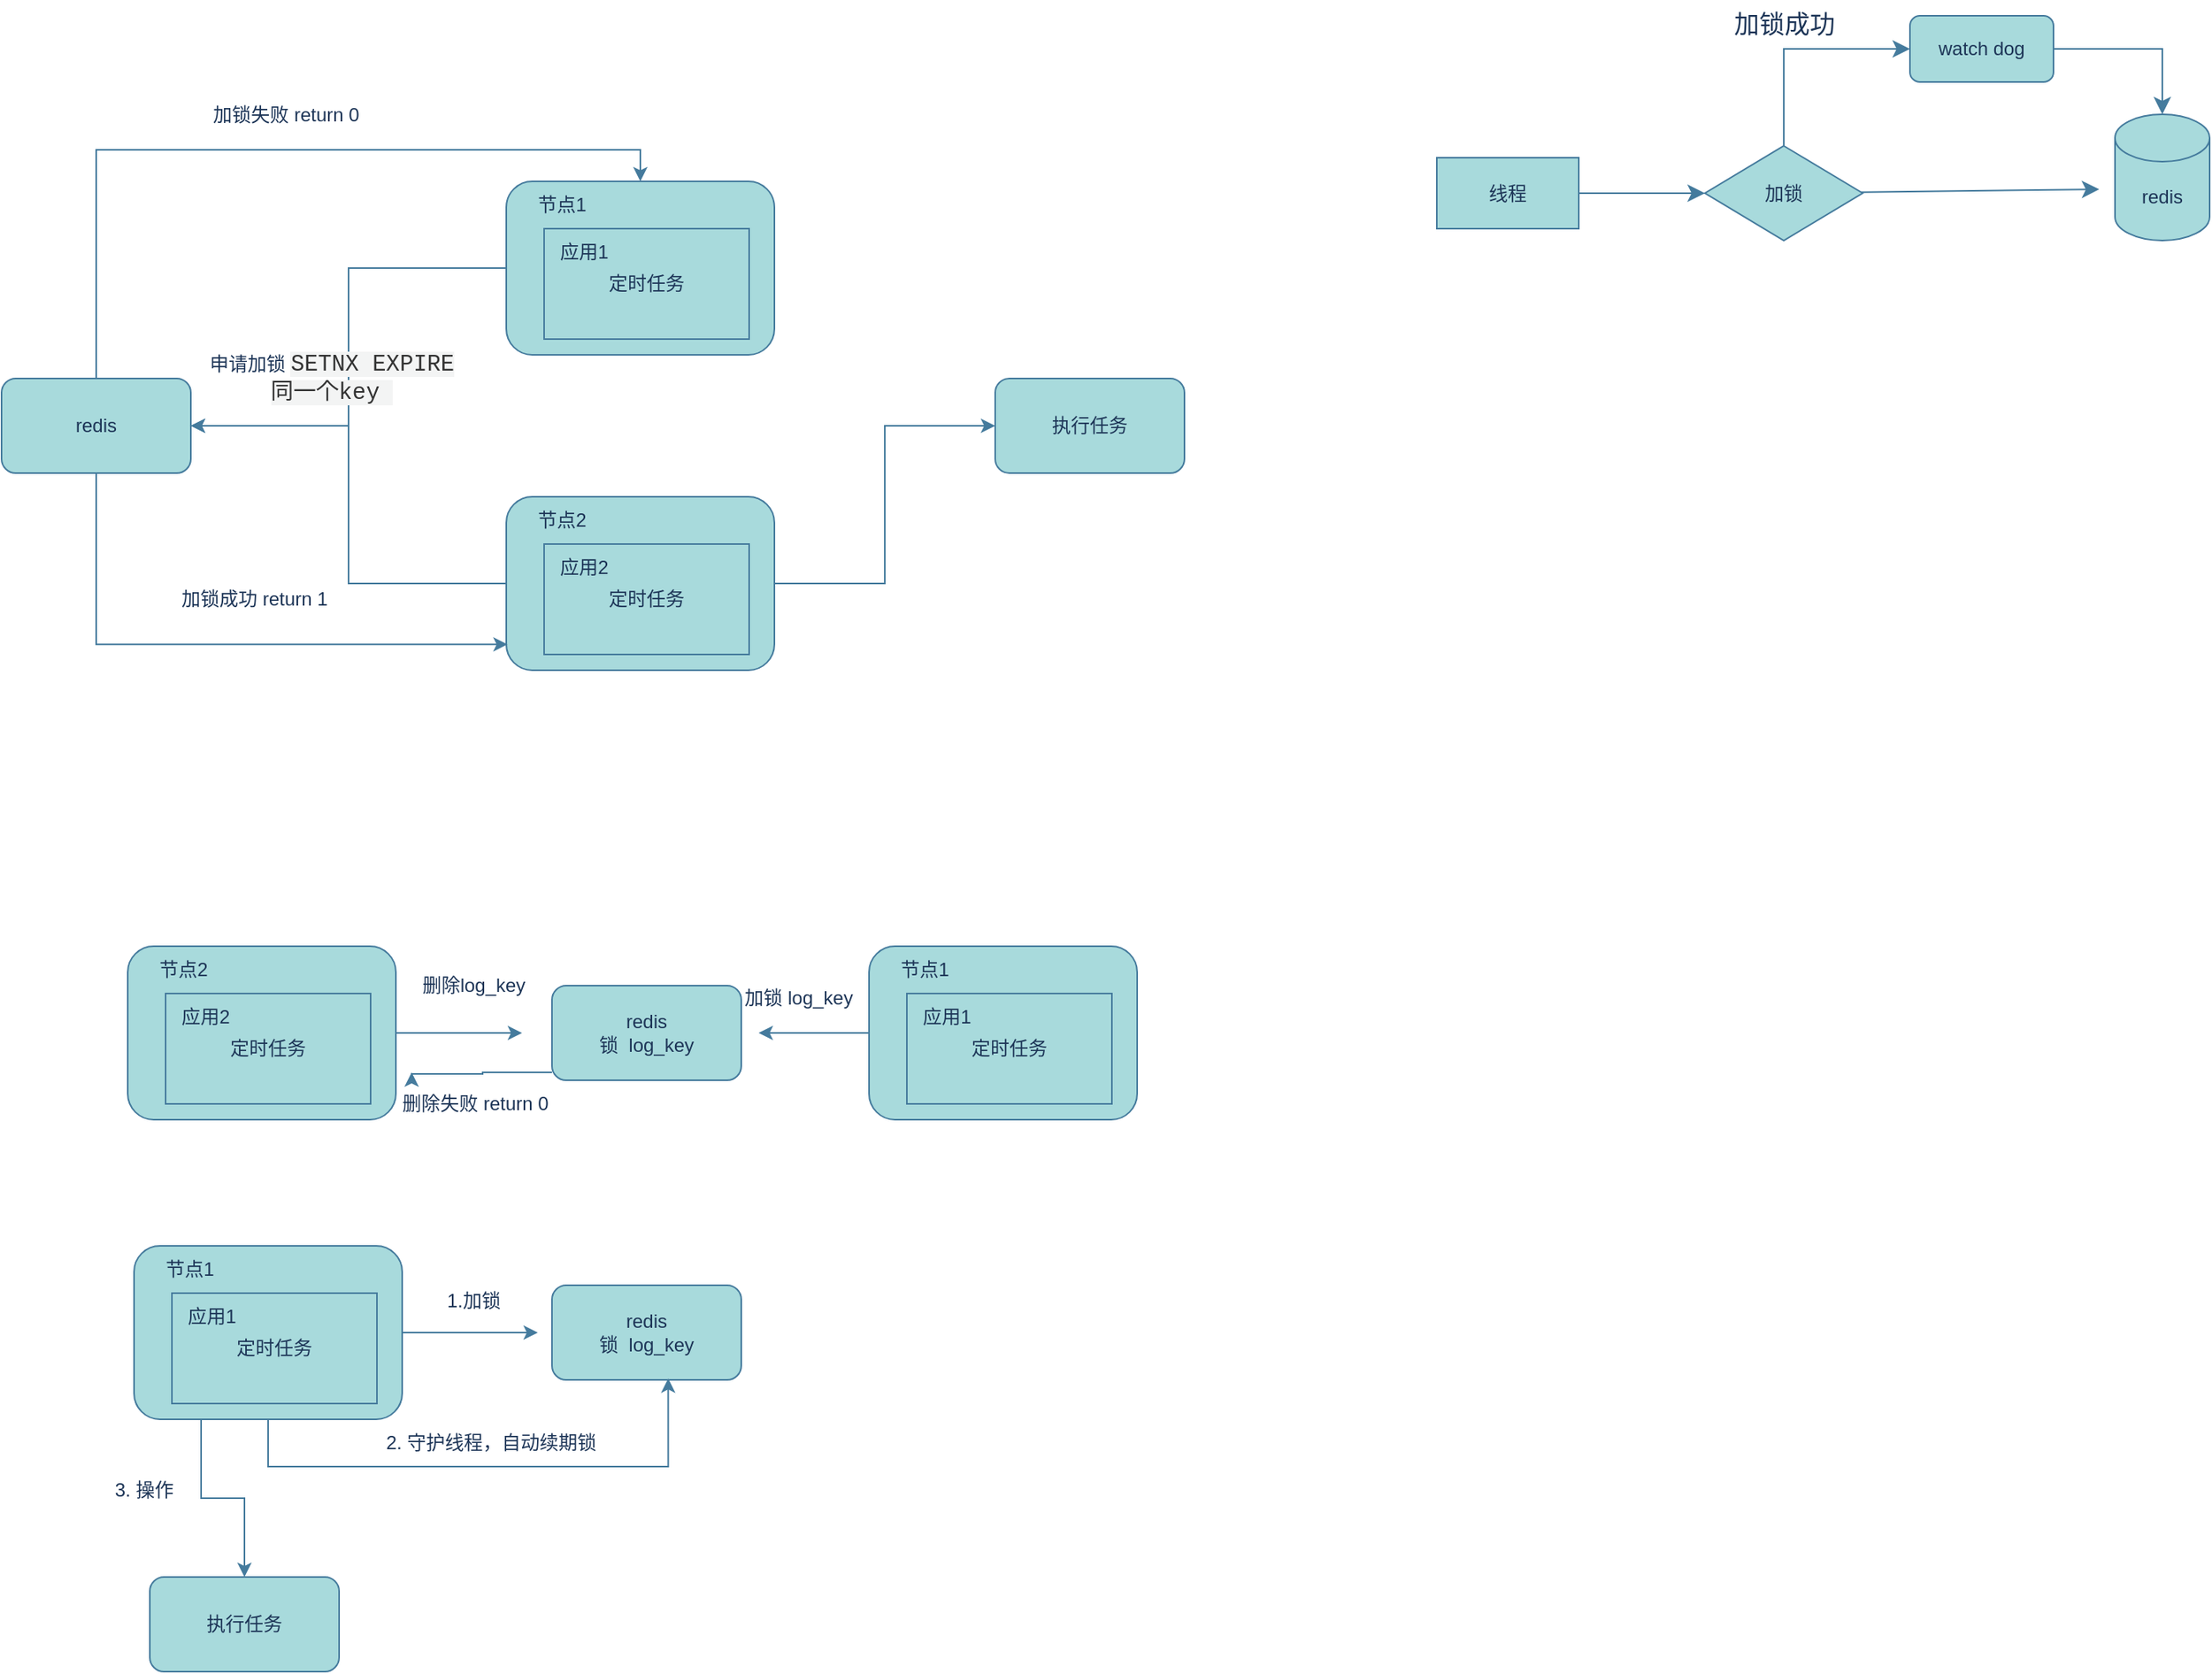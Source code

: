 <mxfile version="24.7.12">
  <diagram name="第 1 页" id="EltKTUvm__uaeuwGis5l">
    <mxGraphModel dx="1259" dy="792" grid="1" gridSize="10" guides="1" tooltips="1" connect="1" arrows="1" fold="1" page="1" pageScale="1" pageWidth="827" pageHeight="1169" math="0" shadow="0">
      <root>
        <mxCell id="0" />
        <mxCell id="1" parent="0" />
        <mxCell id="e2IyEqRxlzGrDhG3BaMy-12" style="edgeStyle=orthogonalEdgeStyle;rounded=0;orthogonalLoop=1;jettySize=auto;html=1;entryX=1;entryY=0.5;entryDx=0;entryDy=0;labelBackgroundColor=none;fontColor=default;strokeColor=#457B9D;" parent="1" source="e2IyEqRxlzGrDhG3BaMy-1" target="e2IyEqRxlzGrDhG3BaMy-10" edge="1">
          <mxGeometry relative="1" as="geometry" />
        </mxCell>
        <mxCell id="e2IyEqRxlzGrDhG3BaMy-1" value="" style="rounded=1;whiteSpace=wrap;html=1;labelBackgroundColor=none;fillColor=#A8DADC;strokeColor=#457B9D;fontColor=#1D3557;" parent="1" vertex="1">
          <mxGeometry x="340" y="195" width="170" height="110" as="geometry" />
        </mxCell>
        <mxCell id="e2IyEqRxlzGrDhG3BaMy-2" value="节点1" style="text;html=1;align=center;verticalAlign=middle;resizable=0;points=[];autosize=1;strokeColor=none;fillColor=none;labelBackgroundColor=none;fontColor=#1D3557;" parent="1" vertex="1">
          <mxGeometry x="350" y="195" width="50" height="30" as="geometry" />
        </mxCell>
        <mxCell id="e2IyEqRxlzGrDhG3BaMy-3" value="定时任务" style="rounded=0;whiteSpace=wrap;html=1;labelBackgroundColor=none;fillColor=#A8DADC;strokeColor=#457B9D;fontColor=#1D3557;" parent="1" vertex="1">
          <mxGeometry x="364" y="225" width="130" height="70" as="geometry" />
        </mxCell>
        <mxCell id="e2IyEqRxlzGrDhG3BaMy-4" value="应用1" style="text;html=1;align=center;verticalAlign=middle;resizable=0;points=[];autosize=1;strokeColor=none;fillColor=none;labelBackgroundColor=none;fontColor=#1D3557;" parent="1" vertex="1">
          <mxGeometry x="364" y="225" width="50" height="30" as="geometry" />
        </mxCell>
        <mxCell id="e2IyEqRxlzGrDhG3BaMy-11" style="edgeStyle=orthogonalEdgeStyle;rounded=0;orthogonalLoop=1;jettySize=auto;html=1;entryX=1;entryY=0.5;entryDx=0;entryDy=0;labelBackgroundColor=none;fontColor=default;strokeColor=#457B9D;" parent="1" source="e2IyEqRxlzGrDhG3BaMy-5" target="e2IyEqRxlzGrDhG3BaMy-10" edge="1">
          <mxGeometry relative="1" as="geometry" />
        </mxCell>
        <mxCell id="e2IyEqRxlzGrDhG3BaMy-15" style="edgeStyle=orthogonalEdgeStyle;rounded=0;orthogonalLoop=1;jettySize=auto;html=1;entryX=0;entryY=0.5;entryDx=0;entryDy=0;labelBackgroundColor=none;fontColor=default;strokeColor=#457B9D;" parent="1" source="e2IyEqRxlzGrDhG3BaMy-5" target="e2IyEqRxlzGrDhG3BaMy-14" edge="1">
          <mxGeometry relative="1" as="geometry" />
        </mxCell>
        <mxCell id="e2IyEqRxlzGrDhG3BaMy-5" value="" style="rounded=1;whiteSpace=wrap;html=1;labelBackgroundColor=none;fillColor=#A8DADC;strokeColor=#457B9D;fontColor=#1D3557;" parent="1" vertex="1">
          <mxGeometry x="340" y="395" width="170" height="110" as="geometry" />
        </mxCell>
        <mxCell id="e2IyEqRxlzGrDhG3BaMy-6" value="节点2" style="text;html=1;align=center;verticalAlign=middle;resizable=0;points=[];autosize=1;strokeColor=none;fillColor=none;labelBackgroundColor=none;fontColor=#1D3557;" parent="1" vertex="1">
          <mxGeometry x="350" y="395" width="50" height="30" as="geometry" />
        </mxCell>
        <mxCell id="e2IyEqRxlzGrDhG3BaMy-7" value="定时任务" style="rounded=0;whiteSpace=wrap;html=1;labelBackgroundColor=none;fillColor=#A8DADC;strokeColor=#457B9D;fontColor=#1D3557;" parent="1" vertex="1">
          <mxGeometry x="364" y="425" width="130" height="70" as="geometry" />
        </mxCell>
        <mxCell id="e2IyEqRxlzGrDhG3BaMy-8" value="应用2" style="text;html=1;align=center;verticalAlign=middle;resizable=0;points=[];autosize=1;strokeColor=none;fillColor=none;labelBackgroundColor=none;fontColor=#1D3557;" parent="1" vertex="1">
          <mxGeometry x="364" y="425" width="50" height="30" as="geometry" />
        </mxCell>
        <mxCell id="e2IyEqRxlzGrDhG3BaMy-19" style="edgeStyle=orthogonalEdgeStyle;rounded=0;orthogonalLoop=1;jettySize=auto;html=1;entryX=0.5;entryY=0;entryDx=0;entryDy=0;labelBackgroundColor=none;fontColor=default;strokeColor=#457B9D;" parent="1" source="e2IyEqRxlzGrDhG3BaMy-10" target="e2IyEqRxlzGrDhG3BaMy-1" edge="1">
          <mxGeometry relative="1" as="geometry">
            <Array as="points">
              <mxPoint x="80" y="175" />
              <mxPoint x="425" y="175" />
            </Array>
          </mxGeometry>
        </mxCell>
        <mxCell id="e2IyEqRxlzGrDhG3BaMy-10" value="redis" style="rounded=1;whiteSpace=wrap;html=1;labelBackgroundColor=none;fillColor=#A8DADC;strokeColor=#457B9D;fontColor=#1D3557;" parent="1" vertex="1">
          <mxGeometry x="20" y="320" width="120" height="60" as="geometry" />
        </mxCell>
        <mxCell id="e2IyEqRxlzGrDhG3BaMy-13" value="加锁成功 return 1" style="text;html=1;align=center;verticalAlign=middle;resizable=0;points=[];autosize=1;strokeColor=none;fillColor=none;labelBackgroundColor=none;fontColor=#1D3557;" parent="1" vertex="1">
          <mxGeometry x="120" y="445" width="120" height="30" as="geometry" />
        </mxCell>
        <mxCell id="e2IyEqRxlzGrDhG3BaMy-14" value="执行任务" style="rounded=1;whiteSpace=wrap;html=1;labelBackgroundColor=none;fillColor=#A8DADC;strokeColor=#457B9D;fontColor=#1D3557;" parent="1" vertex="1">
          <mxGeometry x="650" y="320" width="120" height="60" as="geometry" />
        </mxCell>
        <mxCell id="e2IyEqRxlzGrDhG3BaMy-16" value="申请加锁&amp;nbsp;&lt;span style=&quot;color: rgb(51, 51, 51); font-family: &amp;quot;Lucida Console&amp;quot;, Consolas, Courier, monospace; font-size: 14.4px; orphans: 4; text-align: left; text-wrap: wrap; background-color: rgb(243, 244, 244);&quot;&gt;SETNX&amp;nbsp;&lt;/span&gt;&lt;span style=&quot;color: rgb(51, 51, 51); font-family: &amp;quot;Lucida Console&amp;quot;, Consolas, Courier, monospace; font-size: 14.4px; orphans: 4; text-align: left; text-wrap: wrap; background-color: rgb(243, 244, 244);&quot;&gt;EXPIRE 同一个key&lt;/span&gt;&lt;span style=&quot;color: rgb(51, 51, 51); font-family: &amp;quot;Lucida Console&amp;quot;, Consolas, Courier, monospace; font-size: 14.4px; orphans: 4; text-align: left; text-wrap: wrap; background-color: rgb(243, 244, 244);&quot;&gt;&amp;nbsp;&lt;/span&gt;" style="text;html=1;align=center;verticalAlign=middle;resizable=0;points=[];autosize=1;strokeColor=none;fillColor=none;labelBackgroundColor=none;fontColor=#1D3557;" parent="1" vertex="1">
          <mxGeometry x="94" y="305" width="270" height="30" as="geometry" />
        </mxCell>
        <mxCell id="e2IyEqRxlzGrDhG3BaMy-17" style="edgeStyle=orthogonalEdgeStyle;rounded=0;orthogonalLoop=1;jettySize=auto;html=1;entryX=0.005;entryY=0.851;entryDx=0;entryDy=0;entryPerimeter=0;labelBackgroundColor=none;fontColor=default;strokeColor=#457B9D;" parent="1" source="e2IyEqRxlzGrDhG3BaMy-10" target="e2IyEqRxlzGrDhG3BaMy-5" edge="1">
          <mxGeometry relative="1" as="geometry">
            <Array as="points">
              <mxPoint x="80" y="489" />
            </Array>
          </mxGeometry>
        </mxCell>
        <mxCell id="e2IyEqRxlzGrDhG3BaMy-20" value="加锁失败 return 0" style="text;html=1;align=center;verticalAlign=middle;resizable=0;points=[];autosize=1;strokeColor=none;fillColor=none;labelBackgroundColor=none;fontColor=#1D3557;" parent="1" vertex="1">
          <mxGeometry x="140" y="138" width="120" height="30" as="geometry" />
        </mxCell>
        <mxCell id="e2IyEqRxlzGrDhG3BaMy-33" style="edgeStyle=orthogonalEdgeStyle;rounded=0;orthogonalLoop=1;jettySize=auto;html=1;labelBackgroundColor=none;fontColor=default;strokeColor=#457B9D;" parent="1" source="e2IyEqRxlzGrDhG3BaMy-21" edge="1">
          <mxGeometry relative="1" as="geometry">
            <mxPoint x="350" y="735" as="targetPoint" />
          </mxGeometry>
        </mxCell>
        <mxCell id="e2IyEqRxlzGrDhG3BaMy-21" value="" style="rounded=1;whiteSpace=wrap;html=1;labelBackgroundColor=none;fillColor=#A8DADC;strokeColor=#457B9D;fontColor=#1D3557;" parent="1" vertex="1">
          <mxGeometry x="100" y="680" width="170" height="110" as="geometry" />
        </mxCell>
        <mxCell id="e2IyEqRxlzGrDhG3BaMy-22" value="节点2" style="text;html=1;align=center;verticalAlign=middle;resizable=0;points=[];autosize=1;strokeColor=none;fillColor=none;labelBackgroundColor=none;fontColor=#1D3557;" parent="1" vertex="1">
          <mxGeometry x="110" y="680" width="50" height="30" as="geometry" />
        </mxCell>
        <mxCell id="e2IyEqRxlzGrDhG3BaMy-23" value="定时任务" style="rounded=0;whiteSpace=wrap;html=1;labelBackgroundColor=none;fillColor=#A8DADC;strokeColor=#457B9D;fontColor=#1D3557;" parent="1" vertex="1">
          <mxGeometry x="124" y="710" width="130" height="70" as="geometry" />
        </mxCell>
        <mxCell id="e2IyEqRxlzGrDhG3BaMy-24" value="应用2" style="text;html=1;align=center;verticalAlign=middle;resizable=0;points=[];autosize=1;strokeColor=none;fillColor=none;labelBackgroundColor=none;fontColor=#1D3557;" parent="1" vertex="1">
          <mxGeometry x="124" y="710" width="50" height="30" as="geometry" />
        </mxCell>
        <mxCell id="e2IyEqRxlzGrDhG3BaMy-36" style="edgeStyle=orthogonalEdgeStyle;rounded=0;orthogonalLoop=1;jettySize=auto;html=1;labelBackgroundColor=none;fontColor=default;strokeColor=#457B9D;" parent="1" source="e2IyEqRxlzGrDhG3BaMy-25" edge="1">
          <mxGeometry relative="1" as="geometry">
            <mxPoint x="280" y="760" as="targetPoint" />
            <Array as="points">
              <mxPoint x="325" y="760" />
              <mxPoint x="325" y="761" />
            </Array>
          </mxGeometry>
        </mxCell>
        <mxCell id="e2IyEqRxlzGrDhG3BaMy-25" value="redis&lt;br&gt;锁&amp;nbsp;&lt;span style=&quot;text-wrap: nowrap;&quot;&gt;&amp;nbsp;log_key&lt;/span&gt;" style="rounded=1;whiteSpace=wrap;html=1;labelBackgroundColor=none;fillColor=#A8DADC;strokeColor=#457B9D;fontColor=#1D3557;" parent="1" vertex="1">
          <mxGeometry x="369" y="705" width="120" height="60" as="geometry" />
        </mxCell>
        <mxCell id="e2IyEqRxlzGrDhG3BaMy-30" style="edgeStyle=orthogonalEdgeStyle;rounded=0;orthogonalLoop=1;jettySize=auto;html=1;labelBackgroundColor=none;fontColor=default;strokeColor=#457B9D;" parent="1" source="e2IyEqRxlzGrDhG3BaMy-26" edge="1">
          <mxGeometry relative="1" as="geometry">
            <mxPoint x="500" y="735" as="targetPoint" />
          </mxGeometry>
        </mxCell>
        <mxCell id="e2IyEqRxlzGrDhG3BaMy-26" value="" style="rounded=1;whiteSpace=wrap;html=1;labelBackgroundColor=none;fillColor=#A8DADC;strokeColor=#457B9D;fontColor=#1D3557;" parent="1" vertex="1">
          <mxGeometry x="570" y="680" width="170" height="110" as="geometry" />
        </mxCell>
        <mxCell id="e2IyEqRxlzGrDhG3BaMy-27" value="节点1" style="text;html=1;align=center;verticalAlign=middle;resizable=0;points=[];autosize=1;strokeColor=none;fillColor=none;labelBackgroundColor=none;fontColor=#1D3557;" parent="1" vertex="1">
          <mxGeometry x="580" y="680" width="50" height="30" as="geometry" />
        </mxCell>
        <mxCell id="e2IyEqRxlzGrDhG3BaMy-28" value="定时任务" style="rounded=0;whiteSpace=wrap;html=1;labelBackgroundColor=none;fillColor=#A8DADC;strokeColor=#457B9D;fontColor=#1D3557;" parent="1" vertex="1">
          <mxGeometry x="594" y="710" width="130" height="70" as="geometry" />
        </mxCell>
        <mxCell id="e2IyEqRxlzGrDhG3BaMy-29" value="应用1" style="text;html=1;align=center;verticalAlign=middle;resizable=0;points=[];autosize=1;strokeColor=none;fillColor=none;labelBackgroundColor=none;fontColor=#1D3557;" parent="1" vertex="1">
          <mxGeometry x="594" y="710" width="50" height="30" as="geometry" />
        </mxCell>
        <mxCell id="e2IyEqRxlzGrDhG3BaMy-31" value="加锁 log_key" style="text;html=1;align=center;verticalAlign=middle;resizable=0;points=[];autosize=1;strokeColor=none;fillColor=none;labelBackgroundColor=none;fontColor=#1D3557;" parent="1" vertex="1">
          <mxGeometry x="480" y="698" width="90" height="30" as="geometry" />
        </mxCell>
        <mxCell id="e2IyEqRxlzGrDhG3BaMy-34" value="删除log_key" style="text;html=1;align=center;verticalAlign=middle;resizable=0;points=[];autosize=1;strokeColor=none;fillColor=none;labelBackgroundColor=none;fontColor=#1D3557;" parent="1" vertex="1">
          <mxGeometry x="274" y="690" width="90" height="30" as="geometry" />
        </mxCell>
        <mxCell id="e2IyEqRxlzGrDhG3BaMy-37" value="删除失败 return 0" style="text;html=1;align=center;verticalAlign=middle;resizable=0;points=[];autosize=1;strokeColor=none;fillColor=none;labelBackgroundColor=none;fontColor=#1D3557;" parent="1" vertex="1">
          <mxGeometry x="260" y="765" width="120" height="30" as="geometry" />
        </mxCell>
        <mxCell id="e2IyEqRxlzGrDhG3BaMy-44" style="edgeStyle=orthogonalEdgeStyle;rounded=0;orthogonalLoop=1;jettySize=auto;html=1;labelBackgroundColor=none;fontColor=default;strokeColor=#457B9D;" parent="1" source="e2IyEqRxlzGrDhG3BaMy-38" edge="1">
          <mxGeometry relative="1" as="geometry">
            <mxPoint x="360" y="925" as="targetPoint" />
          </mxGeometry>
        </mxCell>
        <mxCell id="e2IyEqRxlzGrDhG3BaMy-49" style="edgeStyle=orthogonalEdgeStyle;rounded=0;orthogonalLoop=1;jettySize=auto;html=1;exitX=0.25;exitY=1;exitDx=0;exitDy=0;entryX=0.5;entryY=0;entryDx=0;entryDy=0;labelBackgroundColor=none;fontColor=default;strokeColor=#457B9D;" parent="1" source="e2IyEqRxlzGrDhG3BaMy-38" target="e2IyEqRxlzGrDhG3BaMy-48" edge="1">
          <mxGeometry relative="1" as="geometry" />
        </mxCell>
        <mxCell id="e2IyEqRxlzGrDhG3BaMy-38" value="" style="rounded=1;whiteSpace=wrap;html=1;labelBackgroundColor=none;fillColor=#A8DADC;strokeColor=#457B9D;fontColor=#1D3557;" parent="1" vertex="1">
          <mxGeometry x="104" y="870" width="170" height="110" as="geometry" />
        </mxCell>
        <mxCell id="e2IyEqRxlzGrDhG3BaMy-39" value="节点1" style="text;html=1;align=center;verticalAlign=middle;resizable=0;points=[];autosize=1;strokeColor=none;fillColor=none;labelBackgroundColor=none;fontColor=#1D3557;" parent="1" vertex="1">
          <mxGeometry x="114" y="870" width="50" height="30" as="geometry" />
        </mxCell>
        <mxCell id="e2IyEqRxlzGrDhG3BaMy-40" value="定时任务" style="rounded=0;whiteSpace=wrap;html=1;labelBackgroundColor=none;fillColor=#A8DADC;strokeColor=#457B9D;fontColor=#1D3557;" parent="1" vertex="1">
          <mxGeometry x="128" y="900" width="130" height="70" as="geometry" />
        </mxCell>
        <mxCell id="e2IyEqRxlzGrDhG3BaMy-41" value="应用1" style="text;html=1;align=center;verticalAlign=middle;resizable=0;points=[];autosize=1;strokeColor=none;fillColor=none;labelBackgroundColor=none;fontColor=#1D3557;" parent="1" vertex="1">
          <mxGeometry x="128" y="900" width="50" height="30" as="geometry" />
        </mxCell>
        <mxCell id="e2IyEqRxlzGrDhG3BaMy-42" value="redis&lt;br&gt;锁&amp;nbsp;&lt;span style=&quot;text-wrap: nowrap;&quot;&gt;&amp;nbsp;log_key&lt;/span&gt;" style="rounded=1;whiteSpace=wrap;html=1;labelBackgroundColor=none;fillColor=#A8DADC;strokeColor=#457B9D;fontColor=#1D3557;" parent="1" vertex="1">
          <mxGeometry x="369" y="895" width="120" height="60" as="geometry" />
        </mxCell>
        <mxCell id="e2IyEqRxlzGrDhG3BaMy-45" style="edgeStyle=orthogonalEdgeStyle;rounded=0;orthogonalLoop=1;jettySize=auto;html=1;entryX=0.614;entryY=0.985;entryDx=0;entryDy=0;entryPerimeter=0;labelBackgroundColor=none;fontColor=default;strokeColor=#457B9D;" parent="1" source="e2IyEqRxlzGrDhG3BaMy-38" target="e2IyEqRxlzGrDhG3BaMy-42" edge="1">
          <mxGeometry relative="1" as="geometry">
            <Array as="points">
              <mxPoint x="189" y="1010" />
              <mxPoint x="443" y="1010" />
            </Array>
          </mxGeometry>
        </mxCell>
        <mxCell id="e2IyEqRxlzGrDhG3BaMy-46" value="2. 守护线程，自动续期锁" style="text;html=1;align=center;verticalAlign=middle;resizable=0;points=[];autosize=1;strokeColor=none;fillColor=none;labelBackgroundColor=none;fontColor=#1D3557;" parent="1" vertex="1">
          <mxGeometry x="250" y="980" width="160" height="30" as="geometry" />
        </mxCell>
        <mxCell id="e2IyEqRxlzGrDhG3BaMy-47" value="1.加锁" style="text;html=1;align=center;verticalAlign=middle;resizable=0;points=[];autosize=1;strokeColor=none;fillColor=none;labelBackgroundColor=none;fontColor=#1D3557;" parent="1" vertex="1">
          <mxGeometry x="289" y="890" width="60" height="30" as="geometry" />
        </mxCell>
        <mxCell id="e2IyEqRxlzGrDhG3BaMy-48" value="执行任务" style="rounded=1;whiteSpace=wrap;html=1;labelBackgroundColor=none;fillColor=#A8DADC;strokeColor=#457B9D;fontColor=#1D3557;" parent="1" vertex="1">
          <mxGeometry x="114" y="1080" width="120" height="60" as="geometry" />
        </mxCell>
        <mxCell id="e2IyEqRxlzGrDhG3BaMy-50" value="3. 操作" style="text;html=1;align=center;verticalAlign=middle;resizable=0;points=[];autosize=1;strokeColor=none;fillColor=none;labelBackgroundColor=none;fontColor=#1D3557;" parent="1" vertex="1">
          <mxGeometry x="80" y="1010" width="60" height="30" as="geometry" />
        </mxCell>
        <mxCell id="UOhgfR08Cklj4NtN7fV--3" style="edgeStyle=none;curved=1;rounded=0;orthogonalLoop=1;jettySize=auto;html=1;entryX=0;entryY=0.5;entryDx=0;entryDy=0;fontSize=12;startSize=8;endSize=8;labelBackgroundColor=none;fontColor=default;strokeColor=#457B9D;" edge="1" parent="1" source="UOhgfR08Cklj4NtN7fV--1" target="UOhgfR08Cklj4NtN7fV--2">
          <mxGeometry relative="1" as="geometry" />
        </mxCell>
        <mxCell id="UOhgfR08Cklj4NtN7fV--1" value="线程" style="rounded=0;whiteSpace=wrap;html=1;labelBackgroundColor=none;fillColor=#A8DADC;strokeColor=#457B9D;fontColor=#1D3557;" vertex="1" parent="1">
          <mxGeometry x="930" y="180" width="90" height="45" as="geometry" />
        </mxCell>
        <mxCell id="UOhgfR08Cklj4NtN7fV--6" style="edgeStyle=none;curved=1;rounded=0;orthogonalLoop=1;jettySize=auto;html=1;fontSize=12;startSize=8;endSize=8;labelBackgroundColor=none;fontColor=default;strokeColor=#457B9D;" edge="1" parent="1" source="UOhgfR08Cklj4NtN7fV--2">
          <mxGeometry relative="1" as="geometry">
            <mxPoint x="1350" y="200" as="targetPoint" />
          </mxGeometry>
        </mxCell>
        <mxCell id="UOhgfR08Cklj4NtN7fV--14" style="edgeStyle=orthogonalEdgeStyle;rounded=0;orthogonalLoop=1;jettySize=auto;html=1;entryX=0;entryY=0.5;entryDx=0;entryDy=0;strokeColor=#457B9D;fontSize=12;fontColor=#1D3557;startSize=8;endSize=8;fillColor=#A8DADC;" edge="1" parent="1" source="UOhgfR08Cklj4NtN7fV--2" target="UOhgfR08Cklj4NtN7fV--7">
          <mxGeometry relative="1" as="geometry">
            <Array as="points">
              <mxPoint x="1150" y="111" />
            </Array>
          </mxGeometry>
        </mxCell>
        <mxCell id="UOhgfR08Cklj4NtN7fV--2" value="加锁" style="rhombus;whiteSpace=wrap;html=1;labelBackgroundColor=none;fillColor=#A8DADC;strokeColor=#457B9D;fontColor=#1D3557;" vertex="1" parent="1">
          <mxGeometry x="1100" y="172.5" width="100" height="60" as="geometry" />
        </mxCell>
        <mxCell id="UOhgfR08Cklj4NtN7fV--5" value="redis" style="shape=cylinder3;whiteSpace=wrap;html=1;boundedLbl=1;backgroundOutline=1;size=15;labelBackgroundColor=none;fillColor=#A8DADC;strokeColor=#457B9D;fontColor=#1D3557;" vertex="1" parent="1">
          <mxGeometry x="1360" y="152.5" width="60" height="80" as="geometry" />
        </mxCell>
        <mxCell id="UOhgfR08Cklj4NtN7fV--7" value="watch dog" style="rounded=1;whiteSpace=wrap;html=1;labelBackgroundColor=none;fillColor=#A8DADC;strokeColor=#457B9D;fontColor=#1D3557;" vertex="1" parent="1">
          <mxGeometry x="1230" y="90" width="91" height="42" as="geometry" />
        </mxCell>
        <mxCell id="UOhgfR08Cklj4NtN7fV--15" value="加锁成功" style="text;html=1;align=center;verticalAlign=middle;resizable=0;points=[];autosize=1;strokeColor=none;fillColor=none;fontSize=16;fontColor=#1D3557;" vertex="1" parent="1">
          <mxGeometry x="1105" y="80" width="90" height="30" as="geometry" />
        </mxCell>
        <mxCell id="UOhgfR08Cklj4NtN7fV--21" style="edgeStyle=orthogonalEdgeStyle;rounded=0;orthogonalLoop=1;jettySize=auto;html=1;entryX=0.5;entryY=0;entryDx=0;entryDy=0;entryPerimeter=0;strokeColor=#457B9D;fontSize=12;fontColor=#1D3557;startSize=8;endSize=8;fillColor=#A8DADC;" edge="1" parent="1" source="UOhgfR08Cklj4NtN7fV--7" target="UOhgfR08Cklj4NtN7fV--5">
          <mxGeometry relative="1" as="geometry" />
        </mxCell>
      </root>
    </mxGraphModel>
  </diagram>
</mxfile>
